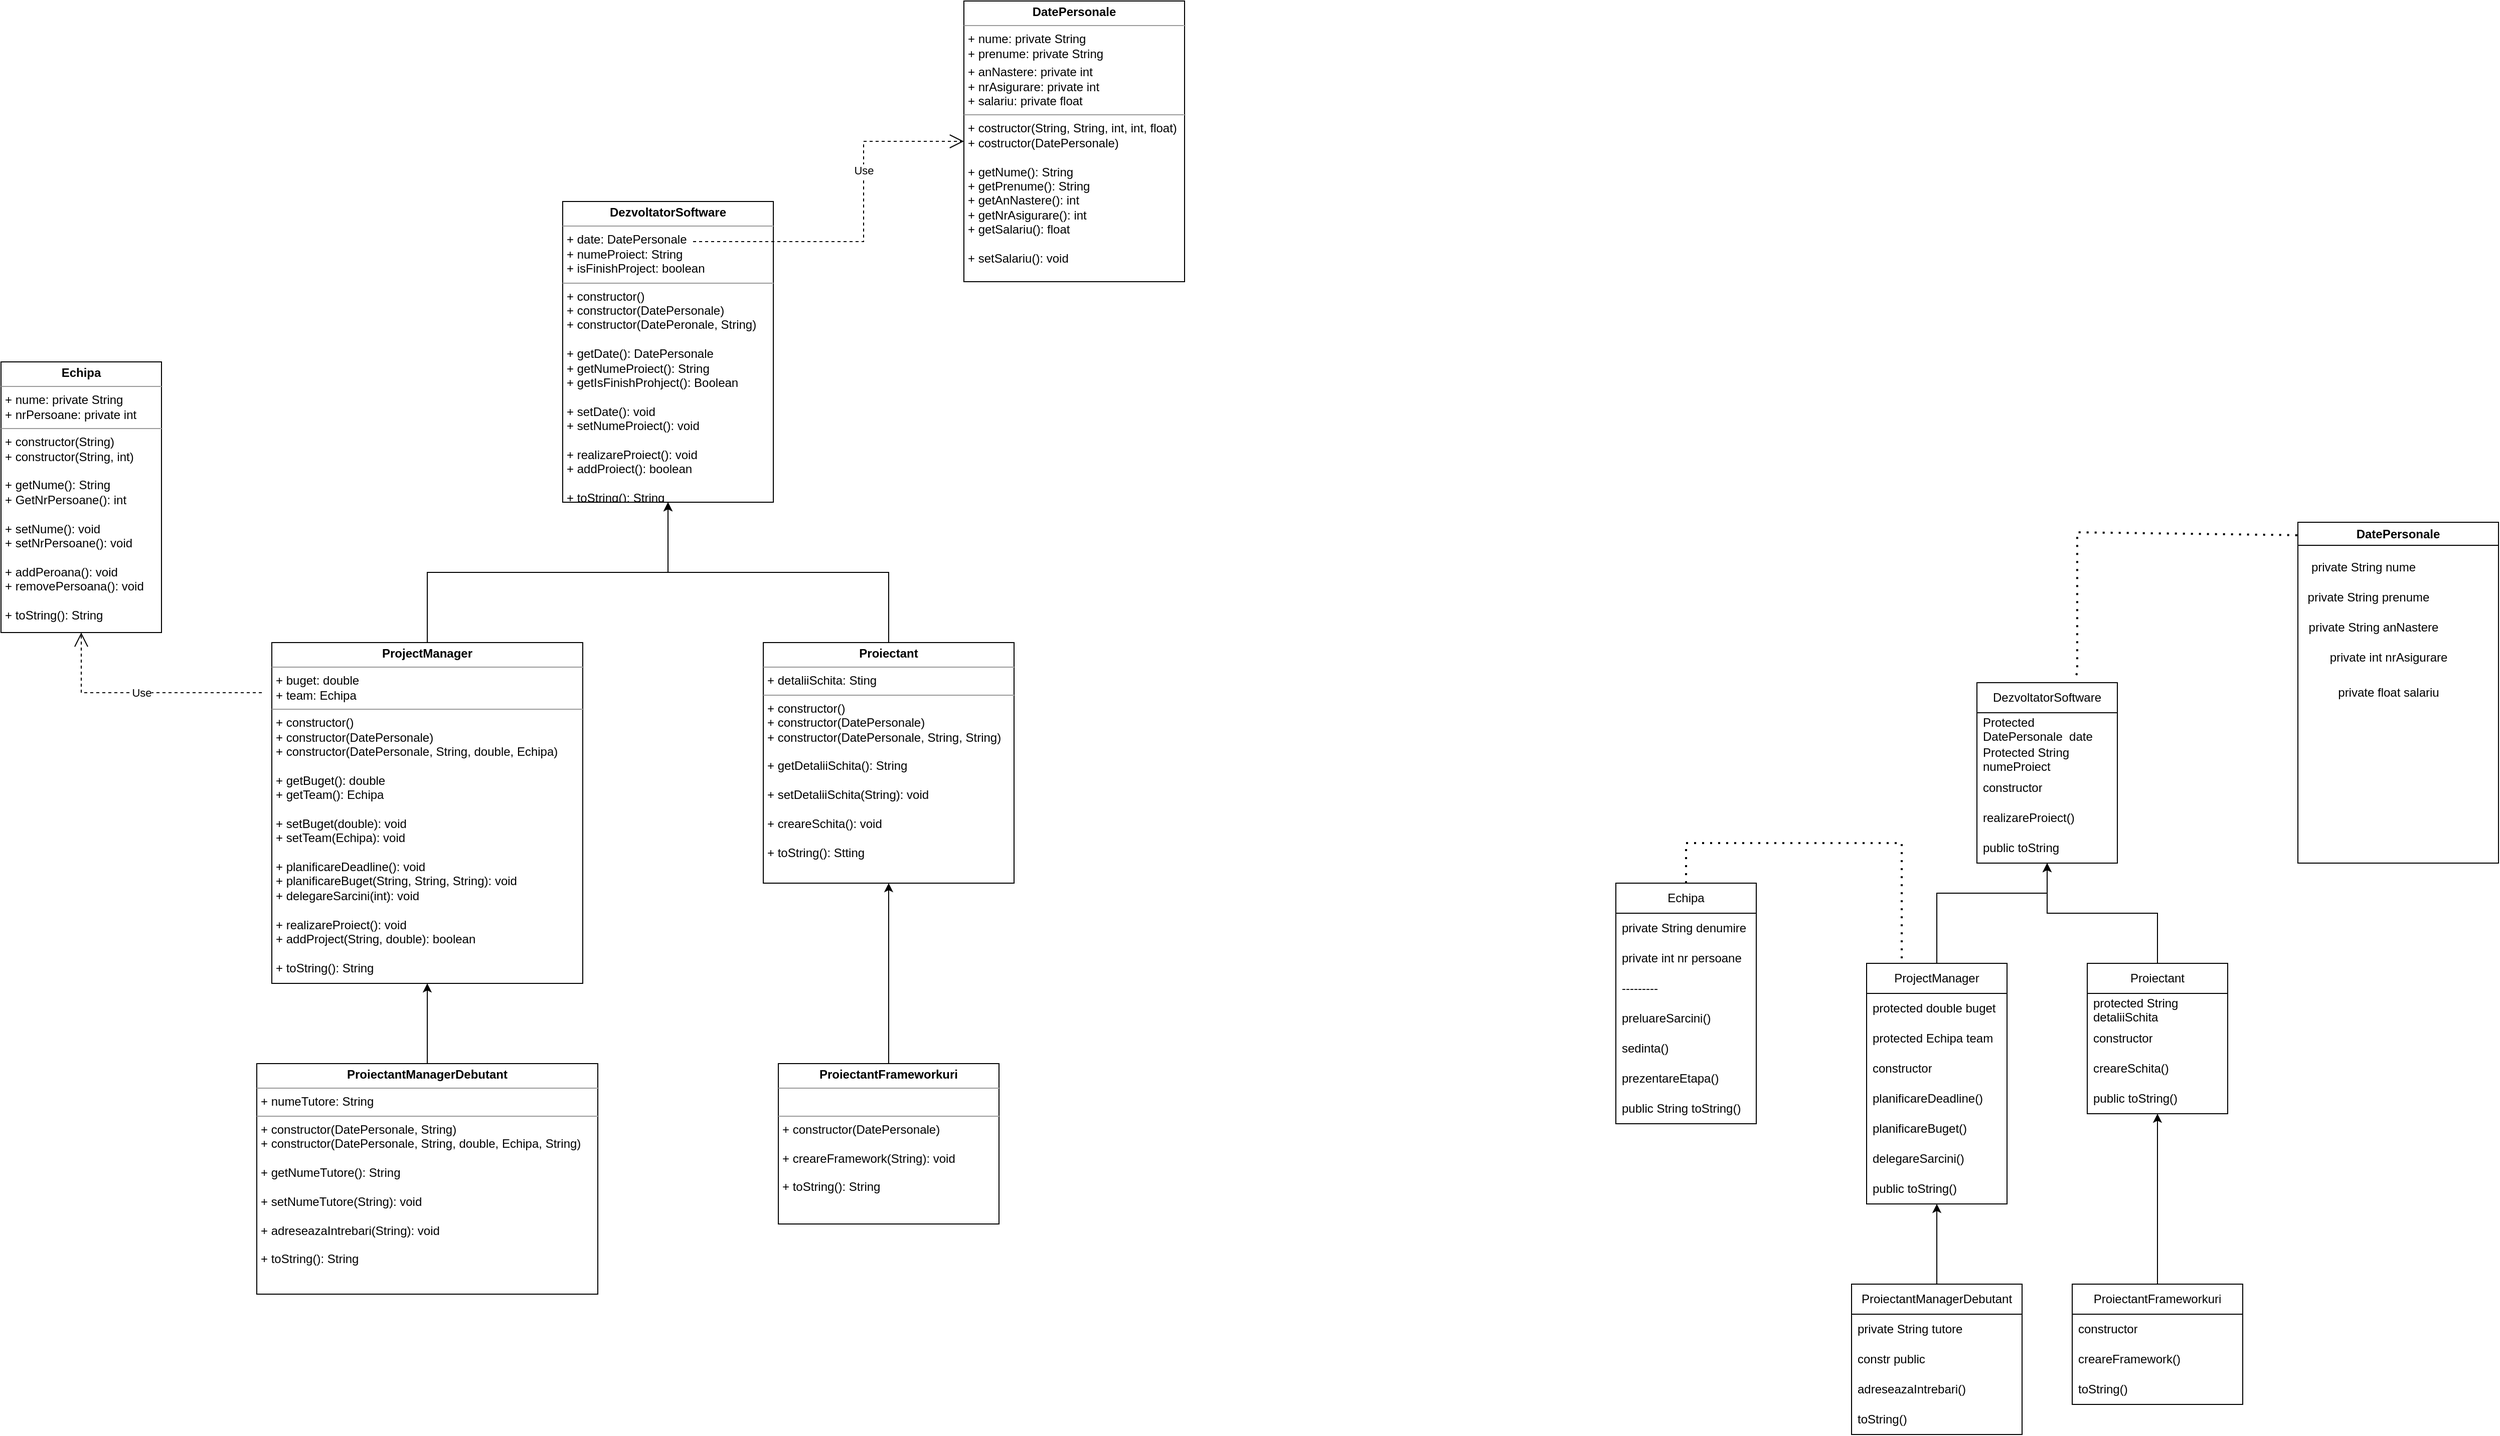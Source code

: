<mxfile version="22.1.7" type="device">
  <diagram name="Page-1" id="OLWEMcIJQ0S4aXeAjd0n">
    <mxGraphModel dx="4058" dy="2386" grid="1" gridSize="10" guides="1" tooltips="1" connect="1" arrows="1" fold="1" page="1" pageScale="1" pageWidth="850" pageHeight="1100" math="0" shadow="0">
      <root>
        <mxCell id="0" />
        <mxCell id="1" parent="0" />
        <mxCell id="uZ8zCyfNrS8Vm6dlPFAm-1" value="DatePersonale" style="swimlane;whiteSpace=wrap;html=1;" parent="1" vertex="1">
          <mxGeometry x="1250" y="40" width="200" height="340" as="geometry" />
        </mxCell>
        <mxCell id="uZ8zCyfNrS8Vm6dlPFAm-2" value="private String nume" style="text;html=1;align=center;verticalAlign=middle;resizable=0;points=[];autosize=1;strokeColor=none;fillColor=none;" parent="uZ8zCyfNrS8Vm6dlPFAm-1" vertex="1">
          <mxGeometry y="30" width="130" height="30" as="geometry" />
        </mxCell>
        <mxCell id="uZ8zCyfNrS8Vm6dlPFAm-4" value="private String prenume" style="text;html=1;align=center;verticalAlign=middle;resizable=0;points=[];autosize=1;strokeColor=none;fillColor=none;" parent="uZ8zCyfNrS8Vm6dlPFAm-1" vertex="1">
          <mxGeometry y="60" width="140" height="30" as="geometry" />
        </mxCell>
        <mxCell id="uZ8zCyfNrS8Vm6dlPFAm-5" value="private String anNastere" style="text;html=1;align=center;verticalAlign=middle;resizable=0;points=[];autosize=1;strokeColor=none;fillColor=none;" parent="uZ8zCyfNrS8Vm6dlPFAm-1" vertex="1">
          <mxGeometry y="90" width="150" height="30" as="geometry" />
        </mxCell>
        <mxCell id="uZ8zCyfNrS8Vm6dlPFAm-72" value="private int nrAsigurare" style="text;html=1;align=center;verticalAlign=middle;resizable=0;points=[];autosize=1;strokeColor=none;fillColor=none;" parent="uZ8zCyfNrS8Vm6dlPFAm-1" vertex="1">
          <mxGeometry x="20" y="120" width="140" height="30" as="geometry" />
        </mxCell>
        <mxCell id="uZ8zCyfNrS8Vm6dlPFAm-73" value="private float salariu" style="text;html=1;align=center;verticalAlign=middle;resizable=0;points=[];autosize=1;strokeColor=none;fillColor=none;" parent="uZ8zCyfNrS8Vm6dlPFAm-1" vertex="1">
          <mxGeometry x="30" y="155" width="120" height="30" as="geometry" />
        </mxCell>
        <mxCell id="uZ8zCyfNrS8Vm6dlPFAm-6" value="Echipa" style="swimlane;fontStyle=0;childLayout=stackLayout;horizontal=1;startSize=30;horizontalStack=0;resizeParent=1;resizeParentMax=0;resizeLast=0;collapsible=1;marginBottom=0;whiteSpace=wrap;html=1;" parent="1" vertex="1">
          <mxGeometry x="570" y="400" width="140" height="240" as="geometry" />
        </mxCell>
        <mxCell id="uZ8zCyfNrS8Vm6dlPFAm-8" value="private String denumire" style="text;strokeColor=none;fillColor=none;align=left;verticalAlign=middle;spacingLeft=4;spacingRight=4;overflow=hidden;points=[[0,0.5],[1,0.5]];portConstraint=eastwest;rotatable=0;whiteSpace=wrap;html=1;" parent="uZ8zCyfNrS8Vm6dlPFAm-6" vertex="1">
          <mxGeometry y="30" width="140" height="30" as="geometry" />
        </mxCell>
        <mxCell id="uZ8zCyfNrS8Vm6dlPFAm-7" value="private int nr persoane" style="text;strokeColor=none;fillColor=none;align=left;verticalAlign=middle;spacingLeft=4;spacingRight=4;overflow=hidden;points=[[0,0.5],[1,0.5]];portConstraint=eastwest;rotatable=0;whiteSpace=wrap;html=1;" parent="uZ8zCyfNrS8Vm6dlPFAm-6" vertex="1">
          <mxGeometry y="60" width="140" height="30" as="geometry" />
        </mxCell>
        <mxCell id="uZ8zCyfNrS8Vm6dlPFAm-9" value="---------" style="text;strokeColor=none;fillColor=none;align=left;verticalAlign=middle;spacingLeft=4;spacingRight=4;overflow=hidden;points=[[0,0.5],[1,0.5]];portConstraint=eastwest;rotatable=0;whiteSpace=wrap;html=1;" parent="uZ8zCyfNrS8Vm6dlPFAm-6" vertex="1">
          <mxGeometry y="90" width="140" height="30" as="geometry" />
        </mxCell>
        <mxCell id="uZ8zCyfNrS8Vm6dlPFAm-11" value="preluareSarcini()" style="text;strokeColor=none;fillColor=none;align=left;verticalAlign=middle;spacingLeft=4;spacingRight=4;overflow=hidden;points=[[0,0.5],[1,0.5]];portConstraint=eastwest;rotatable=0;whiteSpace=wrap;html=1;" parent="uZ8zCyfNrS8Vm6dlPFAm-6" vertex="1">
          <mxGeometry y="120" width="140" height="30" as="geometry" />
        </mxCell>
        <mxCell id="uZ8zCyfNrS8Vm6dlPFAm-12" value="sedinta()" style="text;strokeColor=none;fillColor=none;align=left;verticalAlign=middle;spacingLeft=4;spacingRight=4;overflow=hidden;points=[[0,0.5],[1,0.5]];portConstraint=eastwest;rotatable=0;whiteSpace=wrap;html=1;" parent="uZ8zCyfNrS8Vm6dlPFAm-6" vertex="1">
          <mxGeometry y="150" width="140" height="30" as="geometry" />
        </mxCell>
        <mxCell id="uZ8zCyfNrS8Vm6dlPFAm-13" value="prezentareEtapa()" style="text;strokeColor=none;fillColor=none;align=left;verticalAlign=middle;spacingLeft=4;spacingRight=4;overflow=hidden;points=[[0,0.5],[1,0.5]];portConstraint=eastwest;rotatable=0;whiteSpace=wrap;html=1;" parent="uZ8zCyfNrS8Vm6dlPFAm-6" vertex="1">
          <mxGeometry y="180" width="140" height="30" as="geometry" />
        </mxCell>
        <mxCell id="uZ8zCyfNrS8Vm6dlPFAm-75" value="public String toString()" style="text;strokeColor=none;fillColor=none;align=left;verticalAlign=middle;spacingLeft=4;spacingRight=4;overflow=hidden;points=[[0,0.5],[1,0.5]];portConstraint=eastwest;rotatable=0;whiteSpace=wrap;html=1;" parent="uZ8zCyfNrS8Vm6dlPFAm-6" vertex="1">
          <mxGeometry y="210" width="140" height="30" as="geometry" />
        </mxCell>
        <mxCell id="uZ8zCyfNrS8Vm6dlPFAm-16" value="Proiectant" style="swimlane;fontStyle=0;childLayout=stackLayout;horizontal=1;startSize=30;horizontalStack=0;resizeParent=1;resizeParentMax=0;resizeLast=0;collapsible=1;marginBottom=0;whiteSpace=wrap;html=1;" parent="1" vertex="1">
          <mxGeometry x="1040" y="480" width="140" height="150" as="geometry" />
        </mxCell>
        <mxCell id="uZ8zCyfNrS8Vm6dlPFAm-74" value="protected String detaliiSchita" style="text;strokeColor=none;fillColor=none;align=left;verticalAlign=middle;spacingLeft=4;spacingRight=4;overflow=hidden;points=[[0,0.5],[1,0.5]];portConstraint=eastwest;rotatable=0;whiteSpace=wrap;html=1;" parent="uZ8zCyfNrS8Vm6dlPFAm-16" vertex="1">
          <mxGeometry y="30" width="140" height="30" as="geometry" />
        </mxCell>
        <mxCell id="uZ8zCyfNrS8Vm6dlPFAm-17" value="constructor" style="text;strokeColor=none;fillColor=none;align=left;verticalAlign=middle;spacingLeft=4;spacingRight=4;overflow=hidden;points=[[0,0.5],[1,0.5]];portConstraint=eastwest;rotatable=0;whiteSpace=wrap;html=1;" parent="uZ8zCyfNrS8Vm6dlPFAm-16" vertex="1">
          <mxGeometry y="60" width="140" height="30" as="geometry" />
        </mxCell>
        <mxCell id="uZ8zCyfNrS8Vm6dlPFAm-66" value="creareSchita()" style="text;strokeColor=none;fillColor=none;align=left;verticalAlign=middle;spacingLeft=4;spacingRight=4;overflow=hidden;points=[[0,0.5],[1,0.5]];portConstraint=eastwest;rotatable=0;whiteSpace=wrap;html=1;" parent="uZ8zCyfNrS8Vm6dlPFAm-16" vertex="1">
          <mxGeometry y="90" width="140" height="30" as="geometry" />
        </mxCell>
        <mxCell id="uZ8zCyfNrS8Vm6dlPFAm-67" value="public toString()" style="text;strokeColor=none;fillColor=none;align=left;verticalAlign=middle;spacingLeft=4;spacingRight=4;overflow=hidden;points=[[0,0.5],[1,0.5]];portConstraint=eastwest;rotatable=0;whiteSpace=wrap;html=1;" parent="uZ8zCyfNrS8Vm6dlPFAm-16" vertex="1">
          <mxGeometry y="120" width="140" height="30" as="geometry" />
        </mxCell>
        <mxCell id="uZ8zCyfNrS8Vm6dlPFAm-20" value="DezvoltatorSoftware" style="swimlane;fontStyle=0;childLayout=stackLayout;horizontal=1;startSize=30;horizontalStack=0;resizeParent=1;resizeParentMax=0;resizeLast=0;collapsible=1;marginBottom=0;whiteSpace=wrap;html=1;" parent="1" vertex="1">
          <mxGeometry x="930" y="200" width="140" height="180" as="geometry" />
        </mxCell>
        <mxCell id="uZ8zCyfNrS8Vm6dlPFAm-21" value="Protected DatePersonale&amp;nbsp; date" style="text;strokeColor=none;fillColor=none;align=left;verticalAlign=middle;spacingLeft=4;spacingRight=4;overflow=hidden;points=[[0,0.5],[1,0.5]];portConstraint=eastwest;rotatable=0;whiteSpace=wrap;html=1;" parent="uZ8zCyfNrS8Vm6dlPFAm-20" vertex="1">
          <mxGeometry y="30" width="140" height="30" as="geometry" />
        </mxCell>
        <mxCell id="uZ8zCyfNrS8Vm6dlPFAm-63" value="Protected String numeProiect" style="text;strokeColor=none;fillColor=none;align=left;verticalAlign=middle;spacingLeft=4;spacingRight=4;overflow=hidden;points=[[0,0.5],[1,0.5]];portConstraint=eastwest;rotatable=0;whiteSpace=wrap;html=1;" parent="uZ8zCyfNrS8Vm6dlPFAm-20" vertex="1">
          <mxGeometry y="60" width="140" height="30" as="geometry" />
        </mxCell>
        <mxCell id="uZ8zCyfNrS8Vm6dlPFAm-22" value="constructor" style="text;strokeColor=none;fillColor=none;align=left;verticalAlign=middle;spacingLeft=4;spacingRight=4;overflow=hidden;points=[[0,0.5],[1,0.5]];portConstraint=eastwest;rotatable=0;whiteSpace=wrap;html=1;" parent="uZ8zCyfNrS8Vm6dlPFAm-20" vertex="1">
          <mxGeometry y="90" width="140" height="30" as="geometry" />
        </mxCell>
        <mxCell id="uZ8zCyfNrS8Vm6dlPFAm-64" value="realizareProiect()" style="text;strokeColor=none;fillColor=none;align=left;verticalAlign=middle;spacingLeft=4;spacingRight=4;overflow=hidden;points=[[0,0.5],[1,0.5]];portConstraint=eastwest;rotatable=0;whiteSpace=wrap;html=1;" parent="uZ8zCyfNrS8Vm6dlPFAm-20" vertex="1">
          <mxGeometry y="120" width="140" height="30" as="geometry" />
        </mxCell>
        <mxCell id="uZ8zCyfNrS8Vm6dlPFAm-54" value="public toString" style="text;strokeColor=none;fillColor=none;align=left;verticalAlign=middle;spacingLeft=4;spacingRight=4;overflow=hidden;points=[[0,0.5],[1,0.5]];portConstraint=eastwest;rotatable=0;whiteSpace=wrap;html=1;" parent="uZ8zCyfNrS8Vm6dlPFAm-20" vertex="1">
          <mxGeometry y="150" width="140" height="30" as="geometry" />
        </mxCell>
        <mxCell id="uZ8zCyfNrS8Vm6dlPFAm-61" style="edgeStyle=orthogonalEdgeStyle;rounded=0;orthogonalLoop=1;jettySize=auto;html=1;" parent="1" source="uZ8zCyfNrS8Vm6dlPFAm-35" target="uZ8zCyfNrS8Vm6dlPFAm-20" edge="1">
          <mxGeometry relative="1" as="geometry">
            <Array as="points">
              <mxPoint x="890" y="410" />
              <mxPoint x="1000" y="410" />
            </Array>
          </mxGeometry>
        </mxCell>
        <mxCell id="uZ8zCyfNrS8Vm6dlPFAm-35" value="ProjectManager" style="swimlane;fontStyle=0;childLayout=stackLayout;horizontal=1;startSize=30;horizontalStack=0;resizeParent=1;resizeParentMax=0;resizeLast=0;collapsible=1;marginBottom=0;whiteSpace=wrap;html=1;" parent="1" vertex="1">
          <mxGeometry x="820" y="480" width="140" height="240" as="geometry" />
        </mxCell>
        <mxCell id="uZ8zCyfNrS8Vm6dlPFAm-36" value="protected double buget" style="text;strokeColor=none;fillColor=none;align=left;verticalAlign=middle;spacingLeft=4;spacingRight=4;overflow=hidden;points=[[0,0.5],[1,0.5]];portConstraint=eastwest;rotatable=0;whiteSpace=wrap;html=1;" parent="uZ8zCyfNrS8Vm6dlPFAm-35" vertex="1">
          <mxGeometry y="30" width="140" height="30" as="geometry" />
        </mxCell>
        <mxCell id="uZ8zCyfNrS8Vm6dlPFAm-65" value="protected Echipa team" style="text;strokeColor=none;fillColor=none;align=left;verticalAlign=middle;spacingLeft=4;spacingRight=4;overflow=hidden;points=[[0,0.5],[1,0.5]];portConstraint=eastwest;rotatable=0;whiteSpace=wrap;html=1;" parent="uZ8zCyfNrS8Vm6dlPFAm-35" vertex="1">
          <mxGeometry y="60" width="140" height="30" as="geometry" />
        </mxCell>
        <mxCell id="uZ8zCyfNrS8Vm6dlPFAm-37" value="constructor" style="text;strokeColor=none;fillColor=none;align=left;verticalAlign=middle;spacingLeft=4;spacingRight=4;overflow=hidden;points=[[0,0.5],[1,0.5]];portConstraint=eastwest;rotatable=0;whiteSpace=wrap;html=1;" parent="uZ8zCyfNrS8Vm6dlPFAm-35" vertex="1">
          <mxGeometry y="90" width="140" height="30" as="geometry" />
        </mxCell>
        <mxCell id="uZ8zCyfNrS8Vm6dlPFAm-38" value="planificareDeadline()" style="text;strokeColor=none;fillColor=none;align=left;verticalAlign=middle;spacingLeft=4;spacingRight=4;overflow=hidden;points=[[0,0.5],[1,0.5]];portConstraint=eastwest;rotatable=0;whiteSpace=wrap;html=1;" parent="uZ8zCyfNrS8Vm6dlPFAm-35" vertex="1">
          <mxGeometry y="120" width="140" height="30" as="geometry" />
        </mxCell>
        <mxCell id="uZ8zCyfNrS8Vm6dlPFAm-68" value="planificareBuget()" style="text;strokeColor=none;fillColor=none;align=left;verticalAlign=middle;spacingLeft=4;spacingRight=4;overflow=hidden;points=[[0,0.5],[1,0.5]];portConstraint=eastwest;rotatable=0;whiteSpace=wrap;html=1;" parent="uZ8zCyfNrS8Vm6dlPFAm-35" vertex="1">
          <mxGeometry y="150" width="140" height="30" as="geometry" />
        </mxCell>
        <mxCell id="uZ8zCyfNrS8Vm6dlPFAm-69" value="delegareSarcini()" style="text;strokeColor=none;fillColor=none;align=left;verticalAlign=middle;spacingLeft=4;spacingRight=4;overflow=hidden;points=[[0,0.5],[1,0.5]];portConstraint=eastwest;rotatable=0;whiteSpace=wrap;html=1;" parent="uZ8zCyfNrS8Vm6dlPFAm-35" vertex="1">
          <mxGeometry y="180" width="140" height="30" as="geometry" />
        </mxCell>
        <mxCell id="uZ8zCyfNrS8Vm6dlPFAm-55" value="public toString()" style="text;strokeColor=none;fillColor=none;align=left;verticalAlign=middle;spacingLeft=4;spacingRight=4;overflow=hidden;points=[[0,0.5],[1,0.5]];portConstraint=eastwest;rotatable=0;whiteSpace=wrap;html=1;" parent="uZ8zCyfNrS8Vm6dlPFAm-35" vertex="1">
          <mxGeometry y="210" width="140" height="30" as="geometry" />
        </mxCell>
        <mxCell id="uZ8zCyfNrS8Vm6dlPFAm-71" style="edgeStyle=orthogonalEdgeStyle;rounded=0;orthogonalLoop=1;jettySize=auto;html=1;" parent="1" source="uZ8zCyfNrS8Vm6dlPFAm-41" target="uZ8zCyfNrS8Vm6dlPFAm-35" edge="1">
          <mxGeometry relative="1" as="geometry" />
        </mxCell>
        <mxCell id="uZ8zCyfNrS8Vm6dlPFAm-41" value="ProiectantManagerDebutant" style="swimlane;fontStyle=0;childLayout=stackLayout;horizontal=1;startSize=30;horizontalStack=0;resizeParent=1;resizeParentMax=0;resizeLast=0;collapsible=1;marginBottom=0;whiteSpace=wrap;html=1;" parent="1" vertex="1">
          <mxGeometry x="805" y="800" width="170" height="150" as="geometry" />
        </mxCell>
        <mxCell id="uZ8zCyfNrS8Vm6dlPFAm-42" value="private String tutore" style="text;strokeColor=none;fillColor=none;align=left;verticalAlign=middle;spacingLeft=4;spacingRight=4;overflow=hidden;points=[[0,0.5],[1,0.5]];portConstraint=eastwest;rotatable=0;whiteSpace=wrap;html=1;" parent="uZ8zCyfNrS8Vm6dlPFAm-41" vertex="1">
          <mxGeometry y="30" width="170" height="30" as="geometry" />
        </mxCell>
        <mxCell id="uZ8zCyfNrS8Vm6dlPFAm-43" value="constr public" style="text;strokeColor=none;fillColor=none;align=left;verticalAlign=middle;spacingLeft=4;spacingRight=4;overflow=hidden;points=[[0,0.5],[1,0.5]];portConstraint=eastwest;rotatable=0;whiteSpace=wrap;html=1;" parent="uZ8zCyfNrS8Vm6dlPFAm-41" vertex="1">
          <mxGeometry y="60" width="170" height="30" as="geometry" />
        </mxCell>
        <mxCell id="uZ8zCyfNrS8Vm6dlPFAm-44" value="adreseazaIntrebari()" style="text;strokeColor=none;fillColor=none;align=left;verticalAlign=middle;spacingLeft=4;spacingRight=4;overflow=hidden;points=[[0,0.5],[1,0.5]];portConstraint=eastwest;rotatable=0;whiteSpace=wrap;html=1;" parent="uZ8zCyfNrS8Vm6dlPFAm-41" vertex="1">
          <mxGeometry y="90" width="170" height="30" as="geometry" />
        </mxCell>
        <mxCell id="uZ8zCyfNrS8Vm6dlPFAm-76" value="toString()" style="text;strokeColor=none;fillColor=none;align=left;verticalAlign=middle;spacingLeft=4;spacingRight=4;overflow=hidden;points=[[0,0.5],[1,0.5]];portConstraint=eastwest;rotatable=0;whiteSpace=wrap;html=1;" parent="uZ8zCyfNrS8Vm6dlPFAm-41" vertex="1">
          <mxGeometry y="120" width="170" height="30" as="geometry" />
        </mxCell>
        <mxCell id="uZ8zCyfNrS8Vm6dlPFAm-48" value="ProiectantFrameworkuri" style="swimlane;fontStyle=0;childLayout=stackLayout;horizontal=1;startSize=30;horizontalStack=0;resizeParent=1;resizeParentMax=0;resizeLast=0;collapsible=1;marginBottom=0;whiteSpace=wrap;html=1;" parent="1" vertex="1">
          <mxGeometry x="1025" y="800" width="170" height="120" as="geometry" />
        </mxCell>
        <mxCell id="uZ8zCyfNrS8Vm6dlPFAm-49" value="constructor" style="text;strokeColor=none;fillColor=none;align=left;verticalAlign=middle;spacingLeft=4;spacingRight=4;overflow=hidden;points=[[0,0.5],[1,0.5]];portConstraint=eastwest;rotatable=0;whiteSpace=wrap;html=1;" parent="uZ8zCyfNrS8Vm6dlPFAm-48" vertex="1">
          <mxGeometry y="30" width="170" height="30" as="geometry" />
        </mxCell>
        <mxCell id="uZ8zCyfNrS8Vm6dlPFAm-50" value="creareFramework()" style="text;strokeColor=none;fillColor=none;align=left;verticalAlign=middle;spacingLeft=4;spacingRight=4;overflow=hidden;points=[[0,0.5],[1,0.5]];portConstraint=eastwest;rotatable=0;whiteSpace=wrap;html=1;" parent="uZ8zCyfNrS8Vm6dlPFAm-48" vertex="1">
          <mxGeometry y="60" width="170" height="30" as="geometry" />
        </mxCell>
        <mxCell id="uZ8zCyfNrS8Vm6dlPFAm-51" value="toString()" style="text;strokeColor=none;fillColor=none;align=left;verticalAlign=middle;spacingLeft=4;spacingRight=4;overflow=hidden;points=[[0,0.5],[1,0.5]];portConstraint=eastwest;rotatable=0;whiteSpace=wrap;html=1;" parent="uZ8zCyfNrS8Vm6dlPFAm-48" vertex="1">
          <mxGeometry y="90" width="170" height="30" as="geometry" />
        </mxCell>
        <mxCell id="uZ8zCyfNrS8Vm6dlPFAm-56" value="" style="endArrow=none;dashed=1;html=1;dashPattern=1 3;strokeWidth=2;rounded=0;exitX=0.5;exitY=0;exitDx=0;exitDy=0;entryX=0.25;entryY=0;entryDx=0;entryDy=0;" parent="1" source="uZ8zCyfNrS8Vm6dlPFAm-6" target="uZ8zCyfNrS8Vm6dlPFAm-35" edge="1">
          <mxGeometry width="50" height="50" relative="1" as="geometry">
            <mxPoint x="620" y="380" as="sourcePoint" />
            <mxPoint x="840" y="360" as="targetPoint" />
            <Array as="points">
              <mxPoint x="640" y="360" />
              <mxPoint x="855" y="360" />
            </Array>
          </mxGeometry>
        </mxCell>
        <mxCell id="uZ8zCyfNrS8Vm6dlPFAm-57" value="" style="endArrow=none;dashed=1;html=1;dashPattern=1 3;strokeWidth=2;rounded=0;exitX=0.707;exitY=-0.042;exitDx=0;exitDy=0;entryX=0.015;entryY=0.038;entryDx=0;entryDy=0;entryPerimeter=0;exitPerimeter=0;" parent="1" source="uZ8zCyfNrS8Vm6dlPFAm-20" target="uZ8zCyfNrS8Vm6dlPFAm-1" edge="1">
          <mxGeometry width="50" height="50" relative="1" as="geometry">
            <mxPoint x="1030" y="200" as="sourcePoint" />
            <mxPoint x="1080" y="150" as="targetPoint" />
            <Array as="points">
              <mxPoint x="1030" y="190" />
              <mxPoint x="1030" y="50" />
            </Array>
          </mxGeometry>
        </mxCell>
        <mxCell id="uZ8zCyfNrS8Vm6dlPFAm-60" style="edgeStyle=orthogonalEdgeStyle;rounded=0;orthogonalLoop=1;jettySize=auto;html=1;" parent="1" source="uZ8zCyfNrS8Vm6dlPFAm-16" target="uZ8zCyfNrS8Vm6dlPFAm-20" edge="1">
          <mxGeometry relative="1" as="geometry" />
        </mxCell>
        <mxCell id="uZ8zCyfNrS8Vm6dlPFAm-62" style="edgeStyle=orthogonalEdgeStyle;rounded=0;orthogonalLoop=1;jettySize=auto;html=1;" parent="1" source="uZ8zCyfNrS8Vm6dlPFAm-48" target="uZ8zCyfNrS8Vm6dlPFAm-16" edge="1">
          <mxGeometry relative="1" as="geometry">
            <mxPoint x="1180.98" y="570.99" as="targetPoint" />
          </mxGeometry>
        </mxCell>
        <mxCell id="qE4-2V7AytcKaQAPWnmO-9" value="&lt;p style=&quot;margin:0px;margin-top:4px;text-align:center;&quot;&gt;&lt;b&gt;DatePersonale&lt;/b&gt;&lt;/p&gt;&lt;hr size=&quot;1&quot;&gt;&lt;p style=&quot;margin:0px;margin-left:4px;&quot;&gt;+ nume: private String&lt;/p&gt;&lt;p style=&quot;margin:0px;margin-left:4px;&quot;&gt;+ prenume: private String&lt;br&gt;&lt;/p&gt;&lt;p style=&quot;border-color: var(--border-color); margin: 4px 0px 0px; text-align: center;&quot;&gt;&lt;/p&gt;&lt;p style=&quot;border-color: var(--border-color); margin: 0px 0px 0px 4px;&quot;&gt;+ anNastere: private int&lt;/p&gt;&lt;p style=&quot;border-color: var(--border-color); margin: 0px 0px 0px 4px;&quot;&gt;&lt;span style=&quot;background-color: initial;&quot;&gt;+ nrAsigurare: private int&lt;/span&gt;&lt;br&gt;&lt;/p&gt;&lt;p style=&quot;border-color: var(--border-color); margin: 0px 0px 0px 4px;&quot;&gt;+ salariu: private float&lt;span style=&quot;background-color: initial;&quot;&gt;&lt;br&gt;&lt;/span&gt;&lt;/p&gt;&lt;hr size=&quot;1&quot;&gt;&lt;p style=&quot;margin:0px;margin-left:4px;&quot;&gt;+ costructor(String, String, int, int, float)&lt;/p&gt;&lt;p style=&quot;margin:0px;margin-left:4px;&quot;&gt;+ costructor(DatePersonale)&lt;br&gt;&lt;/p&gt;&lt;p style=&quot;margin:0px;margin-left:4px;&quot;&gt;&lt;br&gt;&lt;/p&gt;&lt;p style=&quot;margin:0px;margin-left:4px;&quot;&gt;+ getNume(): String&lt;br&gt;&lt;/p&gt;&lt;p style=&quot;margin:0px;margin-left:4px;&quot;&gt;+ getPrenume(): String&lt;br&gt;&lt;/p&gt;&lt;p style=&quot;margin:0px;margin-left:4px;&quot;&gt;+ getAnNastere(): int&lt;br&gt;&lt;/p&gt;&lt;p style=&quot;margin:0px;margin-left:4px;&quot;&gt;+ getNrAsigurare(): int&lt;br&gt;&lt;/p&gt;&lt;p style=&quot;margin:0px;margin-left:4px;&quot;&gt;&lt;span style=&quot;background-color: initial;&quot;&gt;+ getSalariu(): float&lt;/span&gt;&lt;br&gt;&lt;/p&gt;&lt;p style=&quot;margin:0px;margin-left:4px;&quot;&gt;&lt;span style=&quot;background-color: initial;&quot;&gt;&lt;br&gt;&lt;/span&gt;&lt;/p&gt;&lt;p style=&quot;margin:0px;margin-left:4px;&quot;&gt;+ setSalariu(): void&lt;/p&gt;&lt;p style=&quot;margin:0px;margin-left:4px;&quot;&gt;&lt;br&gt;&lt;/p&gt;&lt;p style=&quot;margin:0px;margin-left:4px;&quot;&gt;+ toStirng(): String&lt;br&gt;&lt;/p&gt;" style="verticalAlign=top;align=left;overflow=fill;fontSize=12;fontFamily=Helvetica;html=1;whiteSpace=wrap;" parent="1" vertex="1">
          <mxGeometry x="-80" y="-480" width="220" height="280" as="geometry" />
        </mxCell>
        <mxCell id="qE4-2V7AytcKaQAPWnmO-15" value="&lt;p style=&quot;margin:0px;margin-top:4px;text-align:center;&quot;&gt;&lt;b&gt;Echipa&lt;/b&gt;&lt;/p&gt;&lt;hr size=&quot;1&quot;&gt;&lt;p style=&quot;margin:0px;margin-left:4px;&quot;&gt;+ nume: private String&lt;/p&gt;&lt;p style=&quot;margin:0px;margin-left:4px;&quot;&gt;+ nrPersoane: private int&lt;br&gt;&lt;/p&gt;&lt;hr size=&quot;1&quot;&gt;&lt;p style=&quot;margin:0px;margin-left:4px;&quot;&gt;+ constructor(String)&lt;/p&gt;&lt;p style=&quot;margin:0px;margin-left:4px;&quot;&gt;&lt;span style=&quot;background-color: initial;&quot;&gt;+ constructor(String, int)&lt;/span&gt;&lt;br&gt;&lt;/p&gt;&lt;p style=&quot;margin:0px;margin-left:4px;&quot;&gt;&lt;span style=&quot;background-color: initial;&quot;&gt;&lt;br&gt;&lt;/span&gt;&lt;/p&gt;&lt;p style=&quot;margin:0px;margin-left:4px;&quot;&gt;+ getNume(): String&lt;span style=&quot;background-color: initial;&quot;&gt;&lt;br&gt;&lt;/span&gt;&lt;/p&gt;&lt;p style=&quot;margin:0px;margin-left:4px;&quot;&gt;+ GetNrPersoane(): int&lt;br&gt;&lt;/p&gt;&lt;p style=&quot;margin:0px;margin-left:4px;&quot;&gt;&lt;br&gt;&lt;/p&gt;&lt;p style=&quot;margin:0px;margin-left:4px;&quot;&gt;+ setNume(): void&amp;nbsp;&lt;br&gt;&lt;/p&gt;&lt;p style=&quot;margin:0px;margin-left:4px;&quot;&gt;+ setNrPersoane(): void&lt;br&gt;&lt;/p&gt;&lt;p style=&quot;margin:0px;margin-left:4px;&quot;&gt;&lt;br&gt;&lt;/p&gt;&lt;p style=&quot;margin:0px;margin-left:4px;&quot;&gt;+ addPeroana(): void&lt;br&gt;&lt;/p&gt;&lt;p style=&quot;margin:0px;margin-left:4px;&quot;&gt;+ removePersoana(): void&lt;br&gt;&lt;/p&gt;&lt;p style=&quot;margin:0px;margin-left:4px;&quot;&gt;&lt;br&gt;&lt;/p&gt;&lt;p style=&quot;margin:0px;margin-left:4px;&quot;&gt;+ toString(): String&lt;br&gt;&lt;/p&gt;" style="verticalAlign=top;align=left;overflow=fill;fontSize=12;fontFamily=Helvetica;html=1;whiteSpace=wrap;" parent="1" vertex="1">
          <mxGeometry x="-1040" y="-120" width="160" height="270" as="geometry" />
        </mxCell>
        <mxCell id="qE4-2V7AytcKaQAPWnmO-16" value="&lt;p style=&quot;margin:0px;margin-top:4px;text-align:center;&quot;&gt;&lt;b&gt;DezvoltatorSoftware&lt;/b&gt;&lt;/p&gt;&lt;hr size=&quot;1&quot;&gt;&lt;p style=&quot;margin:0px;margin-left:4px;&quot;&gt;+ date: DatePersonale&lt;/p&gt;&lt;p style=&quot;margin:0px;margin-left:4px;&quot;&gt;+ numeProiect: String&lt;br&gt;&lt;/p&gt;&lt;p style=&quot;margin:0px;margin-left:4px;&quot;&gt;+ isFinishProject: boolean&lt;br&gt;&lt;/p&gt;&lt;hr size=&quot;1&quot;&gt;&lt;p style=&quot;margin:0px;margin-left:4px;&quot;&gt;+ constructor()&lt;br&gt;&lt;/p&gt;&lt;p style=&quot;margin:0px;margin-left:4px;&quot;&gt;+ constructor(DatePersonale)&lt;/p&gt;&lt;p style=&quot;margin:0px;margin-left:4px;&quot;&gt;+ constructor(DatePeronale, String)&lt;br&gt;&lt;/p&gt;&lt;p style=&quot;margin:0px;margin-left:4px;&quot;&gt;&lt;br&gt;&lt;/p&gt;&lt;p style=&quot;margin:0px;margin-left:4px;&quot;&gt;+ getDate(): DatePersonale&lt;br&gt;&lt;/p&gt;&lt;p style=&quot;margin:0px;margin-left:4px;&quot;&gt;+ getNumeProiect(): String&lt;br&gt;&lt;/p&gt;&lt;p style=&quot;margin:0px;margin-left:4px;&quot;&gt;&lt;span style=&quot;background-color: initial;&quot;&gt;+ getIsFinishProhject(): Boolean&lt;/span&gt;&lt;br&gt;&lt;/p&gt;&lt;p style=&quot;margin:0px;margin-left:4px;&quot;&gt;&lt;span style=&quot;background-color: initial;&quot;&gt;&lt;br&gt;&lt;/span&gt;&lt;/p&gt;&lt;p style=&quot;margin:0px;margin-left:4px;&quot;&gt;+ setDate(): void&lt;span style=&quot;background-color: initial;&quot;&gt;&lt;br&gt;&lt;/span&gt;&lt;/p&gt;&lt;p style=&quot;margin:0px;margin-left:4px;&quot;&gt;+ setNumeProiect(): void&lt;br&gt;&lt;/p&gt;&lt;p style=&quot;margin:0px;margin-left:4px;&quot;&gt;&lt;br&gt;&lt;/p&gt;&lt;p style=&quot;margin:0px;margin-left:4px;&quot;&gt;+ realizareProiect(): void&lt;br&gt;&lt;/p&gt;&lt;p style=&quot;margin:0px;margin-left:4px;&quot;&gt;+ addProiect(): boolean&lt;br&gt;&lt;/p&gt;&lt;p style=&quot;margin:0px;margin-left:4px;&quot;&gt;&lt;br&gt;&lt;/p&gt;&lt;p style=&quot;margin:0px;margin-left:4px;&quot;&gt;+ toString(): String&lt;br&gt;&lt;/p&gt;" style="verticalAlign=top;align=left;overflow=fill;fontSize=12;fontFamily=Helvetica;html=1;whiteSpace=wrap;" parent="1" vertex="1">
          <mxGeometry x="-480" y="-280" width="210" height="300" as="geometry" />
        </mxCell>
        <mxCell id="qE4-2V7AytcKaQAPWnmO-18" value="Use" style="endArrow=open;endSize=12;dashed=1;html=1;rounded=0;" parent="1" target="qE4-2V7AytcKaQAPWnmO-9" edge="1">
          <mxGeometry x="0.302" width="160" relative="1" as="geometry">
            <mxPoint x="-350" y="-240" as="sourcePoint" />
            <mxPoint x="-120" y="-240" as="targetPoint" />
            <Array as="points">
              <mxPoint x="-180" y="-240" />
              <mxPoint x="-180" y="-340" />
            </Array>
            <mxPoint as="offset" />
          </mxGeometry>
        </mxCell>
        <mxCell id="UyR_1ZV_nMBRR6Ete59d-3" style="edgeStyle=orthogonalEdgeStyle;rounded=0;orthogonalLoop=1;jettySize=auto;html=1;" parent="1" source="UyR_1ZV_nMBRR6Ete59d-2" target="qE4-2V7AytcKaQAPWnmO-16" edge="1">
          <mxGeometry relative="1" as="geometry" />
        </mxCell>
        <mxCell id="UyR_1ZV_nMBRR6Ete59d-2" value="&lt;p style=&quot;margin:0px;margin-top:4px;text-align:center;&quot;&gt;&lt;b&gt;ProjectManager&lt;/b&gt;&lt;/p&gt;&lt;hr size=&quot;1&quot;&gt;&lt;p style=&quot;margin:0px;margin-left:4px;&quot;&gt;+ buget: double&lt;/p&gt;&lt;p style=&quot;margin:0px;margin-left:4px;&quot;&gt;+ team: Echipa&amp;nbsp; &amp;nbsp; &amp;nbsp; &amp;nbsp;&amp;nbsp;&lt;br&gt;&lt;/p&gt;&lt;hr size=&quot;1&quot;&gt;&lt;p style=&quot;margin:0px;margin-left:4px;&quot;&gt;+ constructor()&lt;/p&gt;&lt;p style=&quot;border-color: var(--border-color); margin: 0px 0px 0px 4px;&quot;&gt;+ constructor(DatePersonale)&lt;/p&gt;&lt;p style=&quot;margin:0px;margin-left:4px;&quot;&gt;+ constructor(DatePersonale, String, double, Echipa)&lt;br&gt;&lt;/p&gt;&lt;p style=&quot;margin:0px;margin-left:4px;&quot;&gt;&lt;br&gt;&lt;/p&gt;&lt;p style=&quot;margin:0px;margin-left:4px;&quot;&gt;+ getBuget(): double&lt;br&gt;&lt;/p&gt;&lt;p style=&quot;margin:0px;margin-left:4px;&quot;&gt;+ getTeam(): Echipa&lt;br&gt;&lt;/p&gt;&lt;p style=&quot;margin:0px;margin-left:4px;&quot;&gt;&lt;br&gt;&lt;/p&gt;&lt;p style=&quot;margin:0px;margin-left:4px;&quot;&gt;+ setBuget(double): void&lt;br&gt;&lt;/p&gt;&lt;p style=&quot;margin:0px;margin-left:4px;&quot;&gt;+ setTeam(Echipa): void&lt;br&gt;&lt;/p&gt;&lt;p style=&quot;margin:0px;margin-left:4px;&quot;&gt;&lt;br&gt;&lt;/p&gt;&lt;p style=&quot;margin:0px;margin-left:4px;&quot;&gt;+ planificareDeadline(): void&lt;br&gt;&lt;/p&gt;&lt;p style=&quot;margin:0px;margin-left:4px;&quot;&gt;+ planificareBuget(String, String, String): void&lt;br&gt;&lt;/p&gt;&lt;p style=&quot;margin:0px;margin-left:4px;&quot;&gt;+ delegareSarcini(int): void&lt;br&gt;&lt;/p&gt;&lt;p style=&quot;margin:0px;margin-left:4px;&quot;&gt;&lt;br&gt;&lt;/p&gt;&lt;p style=&quot;margin:0px;margin-left:4px;&quot;&gt;+ realizareProiect(): void&lt;br&gt;&lt;/p&gt;&lt;p style=&quot;margin:0px;margin-left:4px;&quot;&gt;+ addProject(String, double): boolean&lt;/p&gt;&lt;p style=&quot;margin:0px;margin-left:4px;&quot;&gt;&lt;br&gt;&lt;/p&gt;&lt;p style=&quot;margin:0px;margin-left:4px;&quot;&gt;+ toString(): String&lt;br&gt;&lt;/p&gt;" style="verticalAlign=top;align=left;overflow=fill;fontSize=12;fontFamily=Helvetica;html=1;whiteSpace=wrap;" parent="1" vertex="1">
          <mxGeometry x="-770" y="160" width="310" height="340" as="geometry" />
        </mxCell>
        <mxCell id="UyR_1ZV_nMBRR6Ete59d-4" value="Use" style="endArrow=open;endSize=12;dashed=1;html=1;rounded=0;" parent="1" target="qE4-2V7AytcKaQAPWnmO-15" edge="1">
          <mxGeometry width="160" relative="1" as="geometry">
            <mxPoint x="-780" y="210" as="sourcePoint" />
            <mxPoint x="-890" y="20" as="targetPoint" />
            <Array as="points">
              <mxPoint x="-960" y="210" />
            </Array>
          </mxGeometry>
        </mxCell>
        <mxCell id="UyR_1ZV_nMBRR6Ete59d-6" style="edgeStyle=orthogonalEdgeStyle;rounded=0;orthogonalLoop=1;jettySize=auto;html=1;entryX=0.5;entryY=1;entryDx=0;entryDy=0;" parent="1" source="UyR_1ZV_nMBRR6Ete59d-5" target="UyR_1ZV_nMBRR6Ete59d-2" edge="1">
          <mxGeometry relative="1" as="geometry" />
        </mxCell>
        <mxCell id="UyR_1ZV_nMBRR6Ete59d-5" value="&lt;p style=&quot;margin:0px;margin-top:4px;text-align:center;&quot;&gt;&lt;b&gt;ProiectantManagerDebutant&lt;/b&gt;&lt;/p&gt;&lt;hr size=&quot;1&quot;&gt;&lt;p style=&quot;margin:0px;margin-left:4px;&quot;&gt;+ numeTutore: String&lt;/p&gt;&lt;hr size=&quot;1&quot;&gt;&lt;p style=&quot;margin:0px;margin-left:4px;&quot;&gt;+ constructor(DatePersonale, String)&lt;/p&gt;&lt;p style=&quot;margin:0px;margin-left:4px;&quot;&gt;&lt;span style=&quot;background-color: initial;&quot;&gt;+ constructor(DatePersonale, String, double, Echipa, String)&lt;/span&gt;&lt;br&gt;&lt;/p&gt;&lt;p style=&quot;margin:0px;margin-left:4px;&quot;&gt;&lt;span style=&quot;background-color: initial;&quot;&gt;&lt;br&gt;&lt;/span&gt;&lt;/p&gt;&lt;p style=&quot;margin:0px;margin-left:4px;&quot;&gt;+ getNumeTutore(): String&lt;span style=&quot;background-color: initial;&quot;&gt;&lt;br&gt;&lt;/span&gt;&lt;/p&gt;&lt;p style=&quot;margin:0px;margin-left:4px;&quot;&gt;&lt;br&gt;&lt;/p&gt;&lt;p style=&quot;margin:0px;margin-left:4px;&quot;&gt;+ setNumeTutore&lt;span style=&quot;background-color: initial;&quot;&gt;(String): void&lt;/span&gt;&lt;/p&gt;&lt;p style=&quot;margin:0px;margin-left:4px;&quot;&gt;&lt;br&gt;&lt;/p&gt;&lt;p style=&quot;margin:0px;margin-left:4px;&quot;&gt;+ adreseazaIntrebari(String): void&lt;br&gt;&lt;/p&gt;&lt;p style=&quot;margin:0px;margin-left:4px;&quot;&gt;&lt;br&gt;&lt;/p&gt;&lt;p style=&quot;margin:0px;margin-left:4px;&quot;&gt;+ toString(): String&lt;br&gt;&lt;/p&gt;" style="verticalAlign=top;align=left;overflow=fill;fontSize=12;fontFamily=Helvetica;html=1;whiteSpace=wrap;" parent="1" vertex="1">
          <mxGeometry x="-785" y="580" width="340" height="230" as="geometry" />
        </mxCell>
        <mxCell id="UyR_1ZV_nMBRR6Ete59d-9" style="edgeStyle=orthogonalEdgeStyle;rounded=0;orthogonalLoop=1;jettySize=auto;html=1;entryX=0.5;entryY=1;entryDx=0;entryDy=0;" parent="1" source="UyR_1ZV_nMBRR6Ete59d-8" target="qE4-2V7AytcKaQAPWnmO-16" edge="1">
          <mxGeometry relative="1" as="geometry" />
        </mxCell>
        <mxCell id="UyR_1ZV_nMBRR6Ete59d-8" value="&lt;p style=&quot;margin:0px;margin-top:4px;text-align:center;&quot;&gt;&lt;b&gt;Proiectant&lt;/b&gt;&lt;/p&gt;&lt;hr size=&quot;1&quot;&gt;&lt;p style=&quot;margin:0px;margin-left:4px;&quot;&gt;+ detaliiSchita: Sting&lt;/p&gt;&lt;hr size=&quot;1&quot;&gt;&lt;p style=&quot;margin:0px;margin-left:4px;&quot;&gt;+ constructor()&lt;/p&gt;&lt;p style=&quot;margin:0px;margin-left:4px;&quot;&gt;+ constructor(DatePersonale)&lt;br&gt;&lt;/p&gt;&lt;p style=&quot;margin:0px;margin-left:4px;&quot;&gt;&lt;span style=&quot;background-color: initial;&quot;&gt;+ constructor(DatePersonale, String, String)&lt;/span&gt;&lt;br&gt;&lt;/p&gt;&lt;p style=&quot;margin:0px;margin-left:4px;&quot;&gt;&lt;span style=&quot;background-color: initial;&quot;&gt;&lt;br&gt;&lt;/span&gt;&lt;/p&gt;&lt;p style=&quot;margin:0px;margin-left:4px;&quot;&gt;+ getDetaliiSchita(): String&lt;span style=&quot;background-color: initial;&quot;&gt;&lt;br&gt;&lt;/span&gt;&lt;/p&gt;&lt;p style=&quot;margin:0px;margin-left:4px;&quot;&gt;&lt;br&gt;&lt;/p&gt;&lt;p style=&quot;margin:0px;margin-left:4px;&quot;&gt;+ setDetaliiSchita(String): void&lt;br&gt;&lt;/p&gt;&lt;p style=&quot;margin:0px;margin-left:4px;&quot;&gt;&lt;br&gt;&lt;/p&gt;&lt;p style=&quot;margin:0px;margin-left:4px;&quot;&gt;+ creareSchita(): void&lt;br&gt;&lt;/p&gt;&lt;p style=&quot;margin:0px;margin-left:4px;&quot;&gt;&lt;br&gt;&lt;/p&gt;&lt;p style=&quot;margin:0px;margin-left:4px;&quot;&gt;+ toString(): Stting&lt;br&gt;&lt;/p&gt;" style="verticalAlign=top;align=left;overflow=fill;fontSize=12;fontFamily=Helvetica;html=1;whiteSpace=wrap;" parent="1" vertex="1">
          <mxGeometry x="-280" y="160" width="250" height="240" as="geometry" />
        </mxCell>
        <mxCell id="UyR_1ZV_nMBRR6Ete59d-11" style="edgeStyle=orthogonalEdgeStyle;rounded=0;orthogonalLoop=1;jettySize=auto;html=1;entryX=0.5;entryY=1;entryDx=0;entryDy=0;" parent="1" source="UyR_1ZV_nMBRR6Ete59d-10" target="UyR_1ZV_nMBRR6Ete59d-8" edge="1">
          <mxGeometry relative="1" as="geometry" />
        </mxCell>
        <mxCell id="UyR_1ZV_nMBRR6Ete59d-10" value="&lt;p style=&quot;margin:0px;margin-top:4px;text-align:center;&quot;&gt;&lt;b&gt;ProiectantFrameworkuri&lt;/b&gt;&lt;/p&gt;&lt;hr size=&quot;1&quot;&gt;&lt;p style=&quot;margin:0px;margin-left:4px;&quot;&gt;&lt;br&gt;&lt;/p&gt;&lt;hr size=&quot;1&quot;&gt;&lt;p style=&quot;margin:0px;margin-left:4px;&quot;&gt;+ constructor(DatePersonale)&lt;br&gt;&lt;/p&gt;&lt;p style=&quot;margin:0px;margin-left:4px;&quot;&gt;&lt;br&gt;&lt;/p&gt;&lt;p style=&quot;margin:0px;margin-left:4px;&quot;&gt;+ creareFramework(String): void&lt;/p&gt;&lt;p style=&quot;margin:0px;margin-left:4px;&quot;&gt;&lt;br&gt;&lt;/p&gt;&lt;p style=&quot;margin:0px;margin-left:4px;&quot;&gt;+ toString(): String&lt;br&gt;&lt;/p&gt;" style="verticalAlign=top;align=left;overflow=fill;fontSize=12;fontFamily=Helvetica;html=1;whiteSpace=wrap;" parent="1" vertex="1">
          <mxGeometry x="-265" y="580" width="220" height="160" as="geometry" />
        </mxCell>
      </root>
    </mxGraphModel>
  </diagram>
</mxfile>
